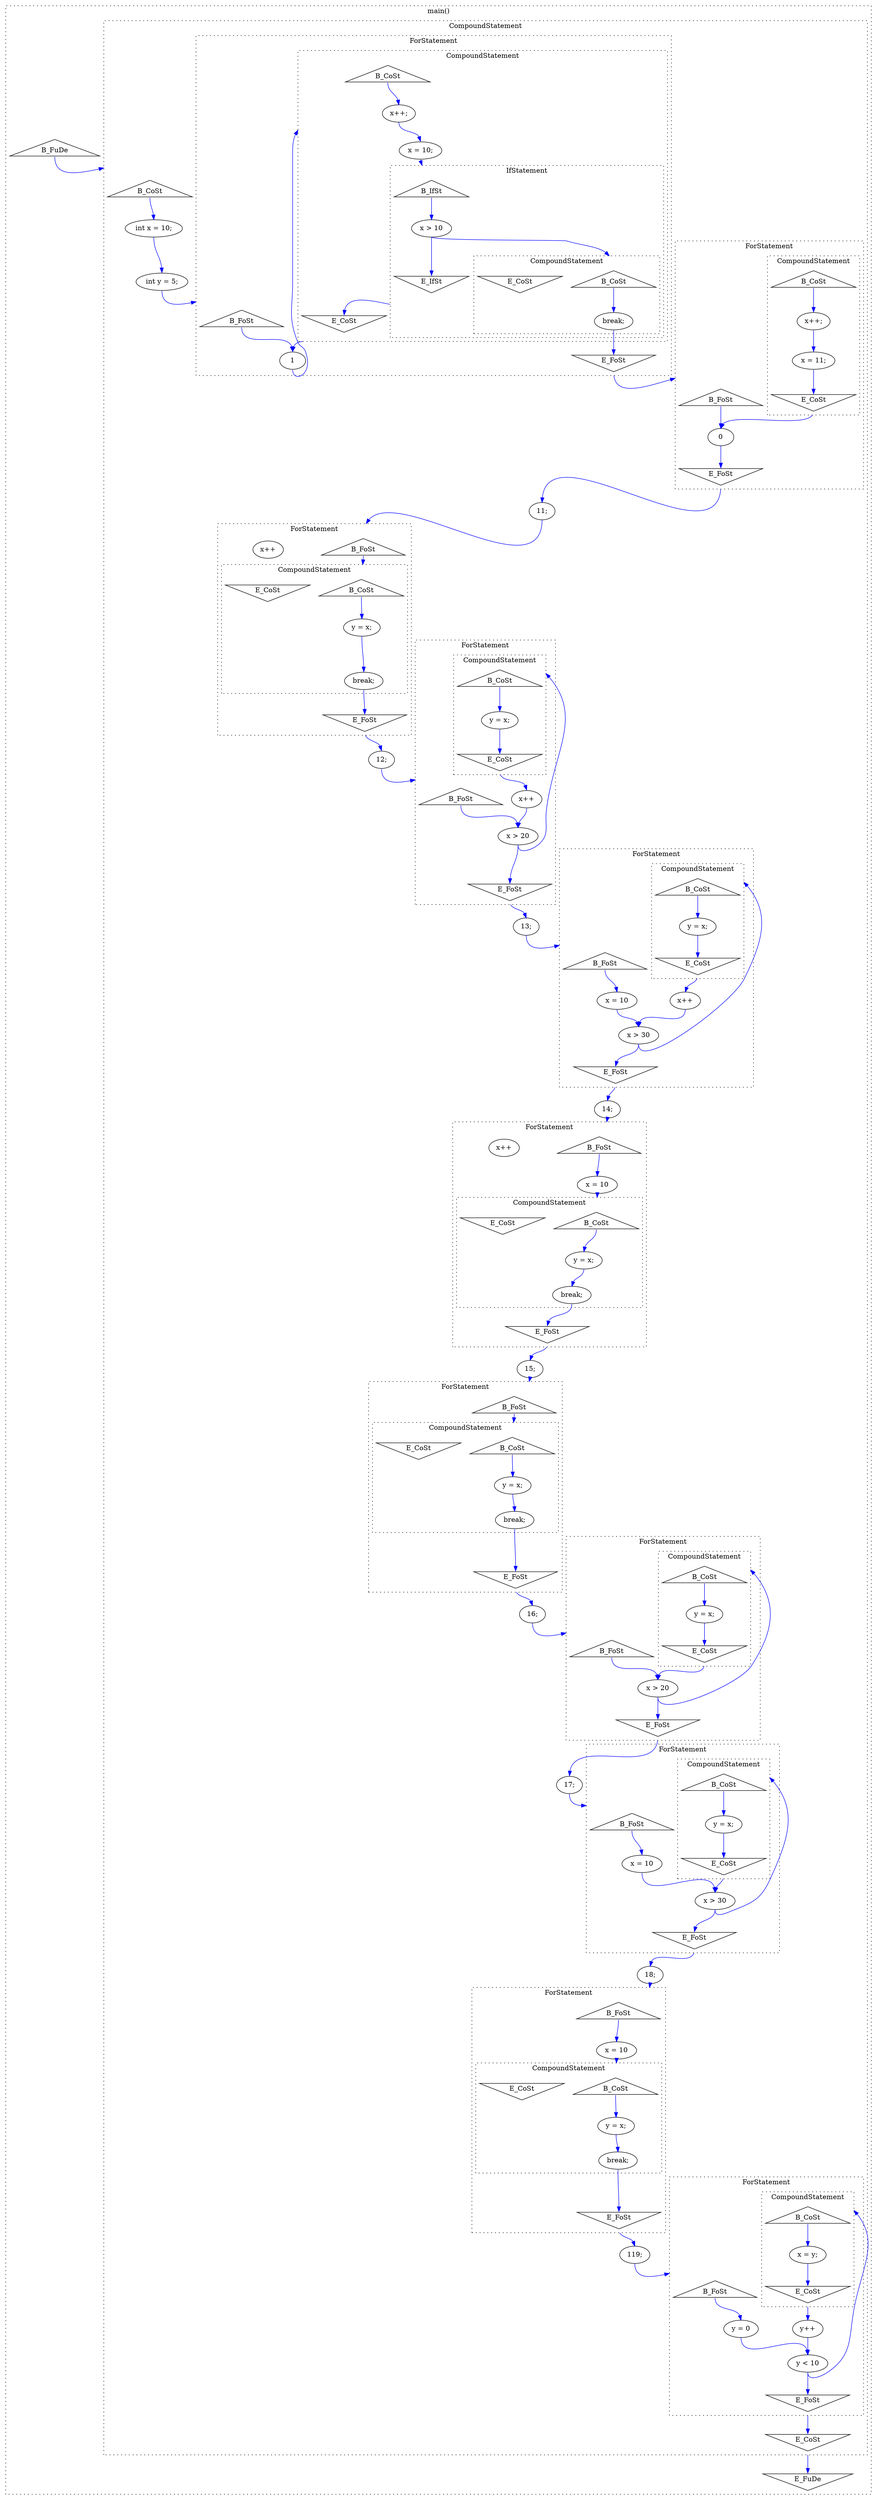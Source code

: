 digraph graph173783788 {
	compound=true;
	edge[color=blue];
	subgraph cluster1679160862 {
		compound=true;
		style=dotted;
		label="main()";
		node860798122[label="B_FuDe", shape="triangle"];
		node1510731556[label="E_FuDe", shape="invtriangle"];
		subgraph cluster1684580278 {
			compound=true;
			style=dotted;
			label="CompoundStatement";
			node797313059[label="B_CoSt", shape="triangle"];
			node1768639125[label="E_CoSt", shape="invtriangle"];
			node1813838419[label="int x = 10;"];
			node1298707825[label="int y = 5;"];
			subgraph cluster1387293679 {
				compound=true;
				style=dotted;
				label="ForStatement";
				node1639759054[label="B_FoSt", shape="triangle"];
				node1794710728[label="E_FoSt", shape="invtriangle"];
				node1647509467[label="1"];
				subgraph cluster856432481 {
					compound=true;
					style=dotted;
					label="CompoundStatement";
					node936546050[label="B_CoSt", shape="triangle"];
					node368040556[label="E_CoSt", shape="invtriangle"];
					node1616257837[label="x++;"];
					node871554897[label="x = 10;"];
					subgraph cluster276561074 {
						compound=true;
						style=dotted;
						label="IfStatement";
						node2074896491[label="B_IfSt", shape="triangle"];
						node716333944[label="E_IfSt", shape="invtriangle"];
						node262093096[label="x > 10"];
						subgraph cluster1078905349 {
							compound=true;
							style=dotted;
							label="CompoundStatement";
							node1488526679[label="B_CoSt", shape="triangle"];
							node1638472859[label="E_CoSt", shape="invtriangle"];
							node386478079[label="break;"];
						}
					}
				}
			}
			subgraph cluster555864569 {
				compound=true;
				style=dotted;
				label="ForStatement";
				node836903727[label="B_FoSt", shape="triangle"];
				node403094604[label="E_FoSt", shape="invtriangle"];
				node1177427556[label="0"];
				subgraph cluster1773117761 {
					compound=true;
					style=dotted;
					label="CompoundStatement";
					node1240730624[label="B_CoSt", shape="triangle"];
					node1681730990[label="E_CoSt", shape="invtriangle"];
					node1389810291[label="x++;"];
					node1181205697[label="x = 11;"];
				}
			}
			node798639105[label="11;"];
			subgraph cluster583490561 {
				compound=true;
				style=dotted;
				label="ForStatement";
				node1189496672[label="B_FoSt", shape="triangle"];
				node1046467249[label="E_FoSt", shape="invtriangle"];
				node1134043959[label="x++"];
				subgraph cluster1529305105 {
					compound=true;
					style=dotted;
					label="CompoundStatement";
					node789502290[label="B_CoSt", shape="triangle"];
					node1862552664[label="E_CoSt", shape="invtriangle"];
					node1829194516[label="y = x;"];
					node201421173[label="break;"];
				}
			}
			node1436347886[label="12;"];
			subgraph cluster406265225 {
				compound=true;
				style=dotted;
				label="ForStatement";
				node1329572464[label="B_FoSt", shape="triangle"];
				node1211297851[label="E_FoSt", shape="invtriangle"];
				node2062780238[label="x > 20"];
				node1518868172[label="x++"];
				subgraph cluster1750490055 {
					compound=true;
					style=dotted;
					label="CompoundStatement";
					node934993374[label="B_CoSt", shape="triangle"];
					node1360393616[label="E_CoSt", shape="invtriangle"];
					node1261545224[label="y = x;"];
				}
			}
			node300111306[label="13;"];
			subgraph cluster1893088773 {
				compound=true;
				style=dotted;
				label="ForStatement";
				node236055802[label="B_FoSt", shape="triangle"];
				node1214125015[label="E_FoSt", shape="invtriangle"];
				node1134051859[label="x = 10"];
				node50297459[label="x > 30"];
				node59257066[label="x++"];
				subgraph cluster997219303 {
					compound=true;
					style=dotted;
					label="CompoundStatement";
					node981012032[label="B_CoSt", shape="triangle"];
					node1135400862[label="E_CoSt", shape="invtriangle"];
					node31567969[label="y = x;"];
				}
			}
			node955743449[label="14;"];
			subgraph cluster1250848393 {
				compound=true;
				style=dotted;
				label="ForStatement";
				node1874542689[label="B_FoSt", shape="triangle"];
				node1674938191[label="E_FoSt", shape="invtriangle"];
				node1623670360[label="x = 10"];
				node1501888239[label="x++"];
				subgraph cluster1812530678 {
					compound=true;
					style=dotted;
					label="CompoundStatement";
					node598284487[label="B_CoSt", shape="triangle"];
					node2051397396[label="E_CoSt", shape="invtriangle"];
					node71843125[label="y = x;"];
					node541769471[label="break;"];
				}
			}
			node1263461649[label="15;"];
			subgraph cluster526874139 {
				compound=true;
				style=dotted;
				label="ForStatement";
				node1510162775[label="B_FoSt", shape="triangle"];
				node793485742[label="E_FoSt", shape="invtriangle"];
				subgraph cluster328314683 {
					compound=true;
					style=dotted;
					label="CompoundStatement";
					node929219836[label="B_CoSt", shape="triangle"];
					node2007704254[label="E_CoSt", shape="invtriangle"];
					node94354228[label="y = x;"];
					node459875531[label="break;"];
				}
			}
			node982337150[label="16;"];
			subgraph cluster337460547 {
				compound=true;
				style=dotted;
				label="ForStatement";
				node1822651119[label="B_FoSt", shape="triangle"];
				node1052658892[label="E_FoSt", shape="invtriangle"];
				node1859142611[label="x > 20"];
				subgraph cluster324701295 {
					compound=true;
					style=dotted;
					label="CompoundStatement";
					node1679401185[label="B_CoSt", shape="triangle"];
					node671959170[label="E_CoSt", shape="invtriangle"];
					node1152342155[label="y = x;"];
				}
			}
			node64068997[label="17;"];
			subgraph cluster719727542 {
				compound=true;
				style=dotted;
				label="ForStatement";
				node1760378672[label="B_FoSt", shape="triangle"];
				node1454922150[label="E_FoSt", shape="invtriangle"];
				node1493883713[label="x = 10"];
				node1118494797[label="x > 30"];
				subgraph cluster1136612247 {
					compound=true;
					style=dotted;
					label="CompoundStatement";
					node1465800495[label="B_CoSt", shape="triangle"];
					node1476484694[label="E_CoSt", shape="invtriangle"];
					node1295803795[label="y = x;"];
				}
			}
			node1948689480[label="18;"];
			subgraph cluster1365533388 {
				compound=true;
				style=dotted;
				label="ForStatement";
				node54879576[label="B_FoSt", shape="triangle"];
				node771459166[label="E_FoSt", shape="invtriangle"];
				node1824423245[label="x = 10"];
				subgraph cluster507383828 {
					compound=true;
					style=dotted;
					label="CompoundStatement";
					node913955118[label="B_CoSt", shape="triangle"];
					node1202790087[label="E_CoSt", shape="invtriangle"];
					node1492801385[label="y = x;"];
					node917131986[label="break;"];
				}
			}
			node1323457920[label="119;"];
			subgraph cluster23737789 {
				compound=true;
				style=dotted;
				label="ForStatement";
				node195132390[label="B_FoSt", shape="triangle"];
				node1870234754[label="E_FoSt", shape="invtriangle"];
				node858507952[label="y = 0"];
				node1664927413[label="y < 10"];
				node1665335167[label="y++"];
				subgraph cluster836841663 {
					compound=true;
					style=dotted;
					label="CompoundStatement";
					node1416977881[label="B_CoSt", shape="triangle"];
					node253722034[label="E_CoSt", shape="invtriangle"];
					node1077688833[label="x = y;"];
				}
			}
		}
	}
	node860798122 -> node797313059[tailport=s, headport=n, weight=8, lhead=cluster1684580278];
	node797313059 -> node1813838419[tailport=s, headport=n, weight=8];
	node1813838419 -> node1298707825[weight=8, tailport=s, headport=n];
	node1298707825 -> node1639759054[lhead=cluster1387293679, weight=8, tailport=s, headport=n];
	node1639759054 -> node1647509467[tailport=s, headport=n, weight=8];
	node1647509467 -> node936546050[lhead=cluster856432481, weight=8, tailport=s, headport=n];
	node936546050 -> node1616257837[tailport=s, headport=n, weight=8];
	node1616257837 -> node871554897[weight=8, tailport=s, headport=n];
	node871554897 -> node2074896491[lhead=cluster276561074, weight=8, tailport=s, headport=n];
	node2074896491 -> node262093096[tailport=s, headport=n, weight=8];
	node262093096 -> node1488526679[lhead=cluster1078905349, weight=8, tailport=s, headport=n];
	node262093096 -> node716333944[weight=8, tailport=s, headport=n];
	node1488526679 -> node386478079[tailport=s, headport=n, weight=8];
	node386478079 -> node1794710728[weight=8, tailport=s, headport=n];
	node716333944 -> node368040556[tailport=s, headport=n, weight=8, ltail=cluster276561074];
	node368040556 -> node1647509467[tailport=s, headport=n, weight=8, ltail=cluster856432481];
	node1794710728 -> node836903727[tailport=s, headport=n, ltail=cluster1387293679, lhead=cluster555864569];
	node836903727 -> node1177427556[tailport=s, headport=n, weight=8];
	node1177427556 -> node403094604[weight=8, tailport=s, headport=n];
	node1240730624 -> node1389810291[tailport=s, headport=n, weight=8];
	node1389810291 -> node1181205697[weight=8, tailport=s, headport=n];
	node1181205697 -> node1681730990[weight=8, tailport=s, headport=n];
	node1681730990 -> node1177427556[tailport=s, headport=n, weight=8, ltail=cluster1773117761];
	node403094604 -> node798639105[tailport=s, headport=n, weight=8, ltail=cluster555864569];
	node798639105 -> node1189496672[lhead=cluster583490561, weight=8, tailport=s, headport=n];
	node1189496672 -> node789502290[tailport=s, headport=n, weight=8, lhead=cluster1529305105];
	node789502290 -> node1829194516[tailport=s, headport=n, weight=8];
	node1829194516 -> node201421173[weight=8, tailport=s, headport=n];
	node201421173 -> node1046467249[weight=8, tailport=s, headport=n];
	node1046467249 -> node1436347886[tailport=s, headport=n, weight=8, ltail=cluster583490561];
	node1436347886 -> node1329572464[lhead=cluster406265225, weight=8, tailport=s, headport=n];
	node1329572464 -> node2062780238[tailport=s, headport=n, weight=8];
	node2062780238 -> node934993374[lhead=cluster1750490055, weight=8, tailport=s, headport=n];
	node2062780238 -> node1211297851[weight=8, tailport=s, headport=n];
	node1518868172 -> node2062780238[weight=8, tailport=s, headport=n];
	node934993374 -> node1261545224[tailport=s, headport=n, weight=8];
	node1261545224 -> node1360393616[weight=8, tailport=s, headport=n];
	node1360393616 -> node1518868172[tailport=s, headport=n, weight=8, ltail=cluster1750490055];
	node1211297851 -> node300111306[tailport=s, headport=n, weight=8, ltail=cluster406265225];
	node300111306 -> node236055802[lhead=cluster1893088773, weight=8, tailport=s, headport=n];
	node236055802 -> node1134051859[tailport=s, headport=n, weight=8];
	node1134051859 -> node50297459[weight=8, tailport=s, headport=n];
	node50297459 -> node981012032[lhead=cluster997219303, weight=8, tailport=s, headport=n];
	node50297459 -> node1214125015[weight=8, tailport=s, headport=n];
	node59257066 -> node50297459[weight=8, tailport=s, headport=n];
	node981012032 -> node31567969[tailport=s, headport=n, weight=8];
	node31567969 -> node1135400862[weight=8, tailport=s, headport=n];
	node1135400862 -> node59257066[tailport=s, headport=n, weight=8, ltail=cluster997219303];
	node1214125015 -> node955743449[tailport=s, headport=n, weight=8, ltail=cluster1893088773];
	node955743449 -> node1874542689[lhead=cluster1250848393, weight=8, tailport=s, headport=n];
	node1874542689 -> node1623670360[tailport=s, headport=n, weight=8];
	node1623670360 -> node598284487[lhead=cluster1812530678, weight=8, tailport=s, headport=n];
	node598284487 -> node71843125[tailport=s, headport=n, weight=8];
	node71843125 -> node541769471[weight=8, tailport=s, headport=n];
	node541769471 -> node1674938191[weight=8, tailport=s, headport=n];
	node1674938191 -> node1263461649[tailport=s, headport=n, weight=8, ltail=cluster1250848393];
	node1263461649 -> node1510162775[lhead=cluster526874139, weight=8, tailport=s, headport=n];
	node1510162775 -> node929219836[tailport=s, headport=n, weight=8, lhead=cluster328314683];
	node929219836 -> node94354228[tailport=s, headport=n, weight=8];
	node94354228 -> node459875531[weight=8, tailport=s, headport=n];
	node459875531 -> node793485742[weight=8, tailport=s, headport=n];
	node793485742 -> node982337150[tailport=s, headport=n, weight=8, ltail=cluster526874139];
	node982337150 -> node1822651119[lhead=cluster337460547, weight=8, tailport=s, headport=n];
	node1822651119 -> node1859142611[tailport=s, headport=n, weight=8];
	node1859142611 -> node1679401185[lhead=cluster324701295, weight=8, tailport=s, headport=n];
	node1859142611 -> node1052658892[weight=8, tailport=s, headport=n];
	node1679401185 -> node1152342155[tailport=s, headport=n, weight=8];
	node1152342155 -> node671959170[weight=8, tailport=s, headport=n];
	node671959170 -> node1859142611[tailport=s, headport=n, weight=8, ltail=cluster324701295];
	node1052658892 -> node64068997[tailport=s, headport=n, weight=8, ltail=cluster337460547];
	node64068997 -> node1760378672[lhead=cluster719727542, weight=8, tailport=s, headport=n];
	node1760378672 -> node1493883713[tailport=s, headport=n, weight=8];
	node1493883713 -> node1118494797[weight=8, tailport=s, headport=n];
	node1118494797 -> node1465800495[lhead=cluster1136612247, weight=8, tailport=s, headport=n];
	node1118494797 -> node1454922150[weight=8, tailport=s, headport=n];
	node1465800495 -> node1295803795[tailport=s, headport=n, weight=8];
	node1295803795 -> node1476484694[weight=8, tailport=s, headport=n];
	node1476484694 -> node1118494797[tailport=s, headport=n, weight=8, ltail=cluster1136612247];
	node1454922150 -> node1948689480[tailport=s, headport=n, weight=8, ltail=cluster719727542];
	node1948689480 -> node54879576[lhead=cluster1365533388, weight=8, tailport=s, headport=n];
	node54879576 -> node1824423245[tailport=s, headport=n, weight=8];
	node1824423245 -> node913955118[lhead=cluster507383828, weight=8, tailport=s, headport=n];
	node913955118 -> node1492801385[tailport=s, headport=n, weight=8];
	node1492801385 -> node917131986[weight=8, tailport=s, headport=n];
	node917131986 -> node771459166[weight=8, tailport=s, headport=n];
	node771459166 -> node1323457920[tailport=s, headport=n, weight=8, ltail=cluster1365533388];
	node1323457920 -> node195132390[lhead=cluster23737789, weight=8, tailport=s, headport=n];
	node195132390 -> node858507952[tailport=s, headport=n, weight=8];
	node858507952 -> node1664927413[weight=8, tailport=s, headport=n];
	node1664927413 -> node1870234754[weight=8, tailport=s, headport=n];
	node1664927413 -> node1416977881[lhead=cluster836841663, weight=8, tailport=s, headport=n];
	node1665335167 -> node1664927413[weight=8, tailport=s, headport=n];
	node1416977881 -> node1077688833[tailport=s, headport=n, weight=8];
	node1077688833 -> node253722034[weight=8, tailport=s, headport=n];
	node253722034 -> node1665335167[tailport=s, headport=n, weight=8, ltail=cluster836841663];
	node1870234754 -> node1768639125[tailport=s, headport=n, weight=8, ltail=cluster23737789];
	node1768639125 -> node1510731556[tailport=s, headport=n, weight=8, ltail=cluster1684580278];
}
